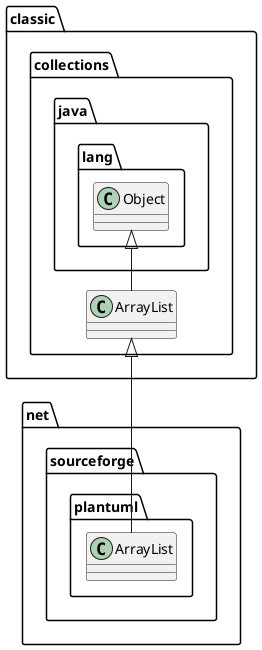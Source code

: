 {
  "sha1": "spl9iafexcv08itkuglvnrcjos1h0ua",
  "insertion": {
    "when": "2024-06-04T17:28:45.319Z",
    "user": "plantuml@gmail.com"
  }
}
@startuml
namespace classic.collections {
  java.lang.Object <|-- ArrayList
}

namespace net.sourceforge.plantuml {
  class ArrayList
  classic.collections.ArrayList <|-- ArrayList
}
@enduml
